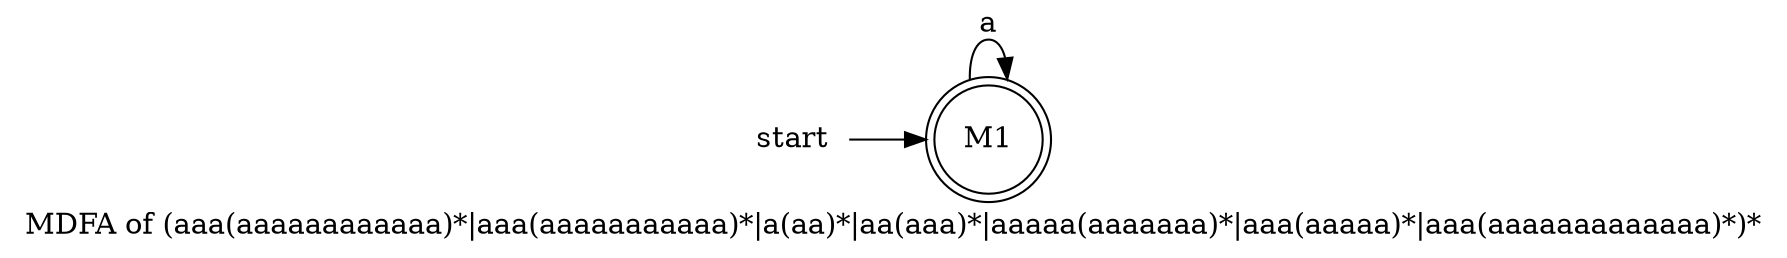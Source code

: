 digraph
  G { label="MDFA of (aaa(aaaaaaaaaaaa)*|aaa(aaaaaaaaaaa)*|a(aa)*|aa(aaa)*|aaaaa(aaaaaaa)*|aaa(aaaaa)*|aaa(aaaaaaaaaaaaa)*)*";
 
rankdir=LR
start[shape =none]
start ->node_1
node_1 [label="M1", shape = doublecircle]
node_1 -> node_1 [label ="a"]
}
